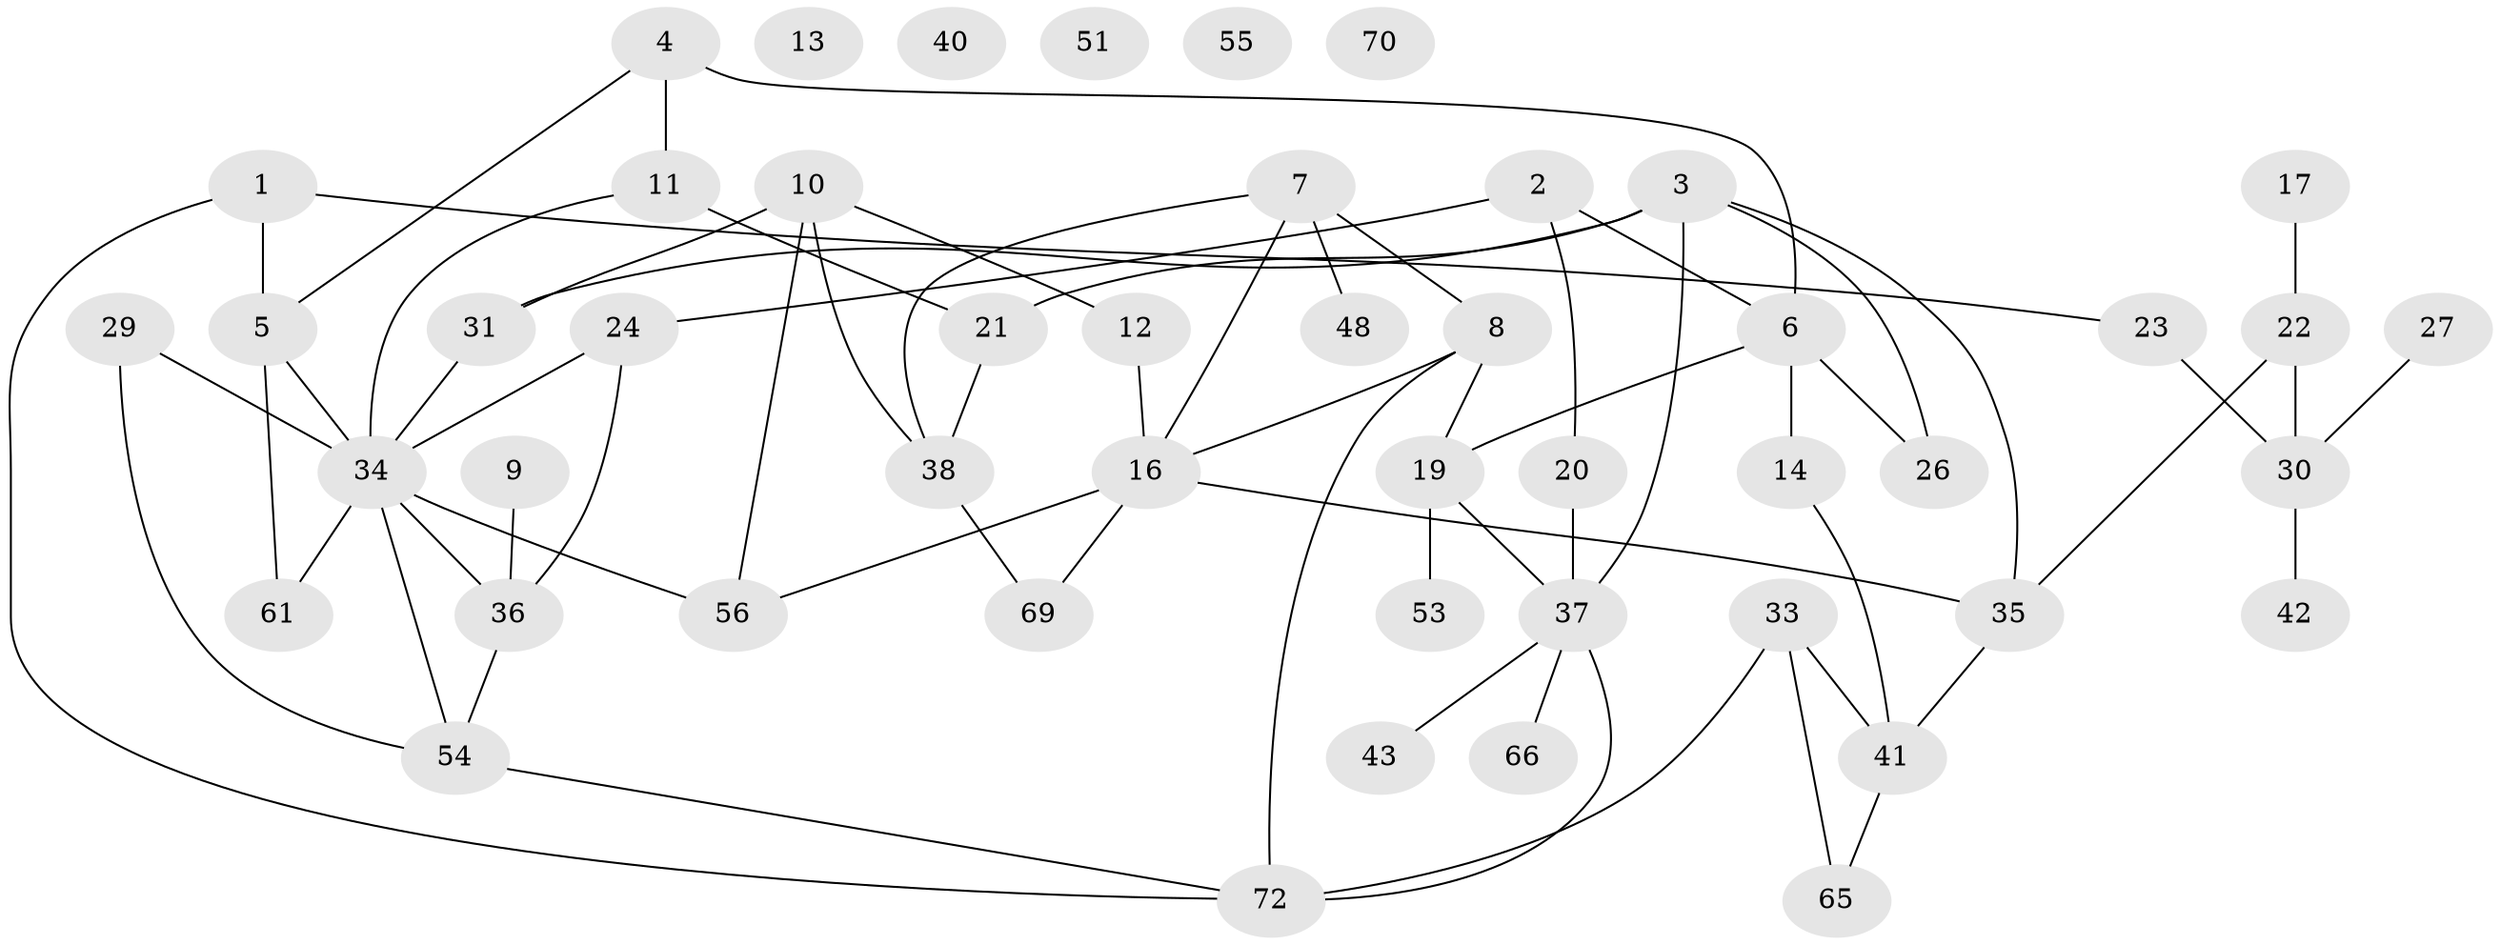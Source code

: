 // Generated by graph-tools (version 1.1) at 2025/23/03/03/25 07:23:27]
// undirected, 49 vertices, 68 edges
graph export_dot {
graph [start="1"]
  node [color=gray90,style=filled];
  1;
  2 [super="+32"];
  3 [super="+15"];
  4;
  5 [super="+18"];
  6 [super="+49"];
  7 [super="+57"];
  8 [super="+71"];
  9;
  10 [super="+67"];
  11 [super="+28"];
  12 [super="+52"];
  13;
  14;
  16 [super="+25"];
  17;
  19 [super="+44"];
  20 [super="+75"];
  21 [super="+45"];
  22 [super="+74"];
  23 [super="+50"];
  24;
  26;
  27 [super="+62"];
  29;
  30 [super="+46"];
  31;
  33 [super="+58"];
  34 [super="+39"];
  35;
  36 [super="+73"];
  37 [super="+64"];
  38 [super="+68"];
  40 [super="+59"];
  41 [super="+47"];
  42;
  43;
  48;
  51;
  53;
  54 [super="+60"];
  55;
  56;
  61 [super="+63"];
  65;
  66;
  69;
  70;
  72;
  1 -- 23;
  1 -- 72;
  1 -- 5;
  2 -- 20;
  2 -- 24;
  2 -- 6;
  3 -- 35;
  3 -- 37;
  3 -- 26;
  3 -- 21;
  3 -- 31;
  4 -- 5;
  4 -- 6;
  4 -- 11;
  5 -- 61;
  5 -- 34;
  6 -- 19;
  6 -- 26;
  6 -- 14;
  7 -- 8;
  7 -- 16;
  7 -- 48;
  7 -- 38;
  8 -- 16;
  8 -- 19;
  8 -- 72;
  9 -- 36;
  10 -- 12;
  10 -- 38;
  10 -- 56;
  10 -- 31;
  11 -- 34;
  11 -- 21 [weight=2];
  12 -- 16;
  14 -- 41;
  16 -- 35;
  16 -- 69;
  16 -- 56;
  17 -- 22;
  19 -- 53;
  19 -- 37;
  20 -- 37;
  21 -- 38;
  22 -- 30 [weight=2];
  22 -- 35;
  23 -- 30;
  24 -- 36;
  24 -- 34;
  27 -- 30;
  29 -- 34;
  29 -- 54;
  30 -- 42;
  31 -- 34;
  33 -- 65;
  33 -- 72;
  33 -- 41;
  34 -- 61;
  34 -- 36;
  34 -- 54;
  34 -- 56;
  35 -- 41;
  36 -- 54;
  37 -- 66;
  37 -- 72;
  37 -- 43;
  38 -- 69;
  41 -- 65;
  54 -- 72;
}
